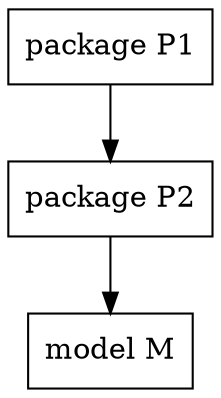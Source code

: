 digraph ModelicaGraph {
	node [shape=record];
	P1 [label="package P1"];
	P2 [label="package P2"];
	M [label="model M"];
	P1 -> P2;
	P2 -> M;
}